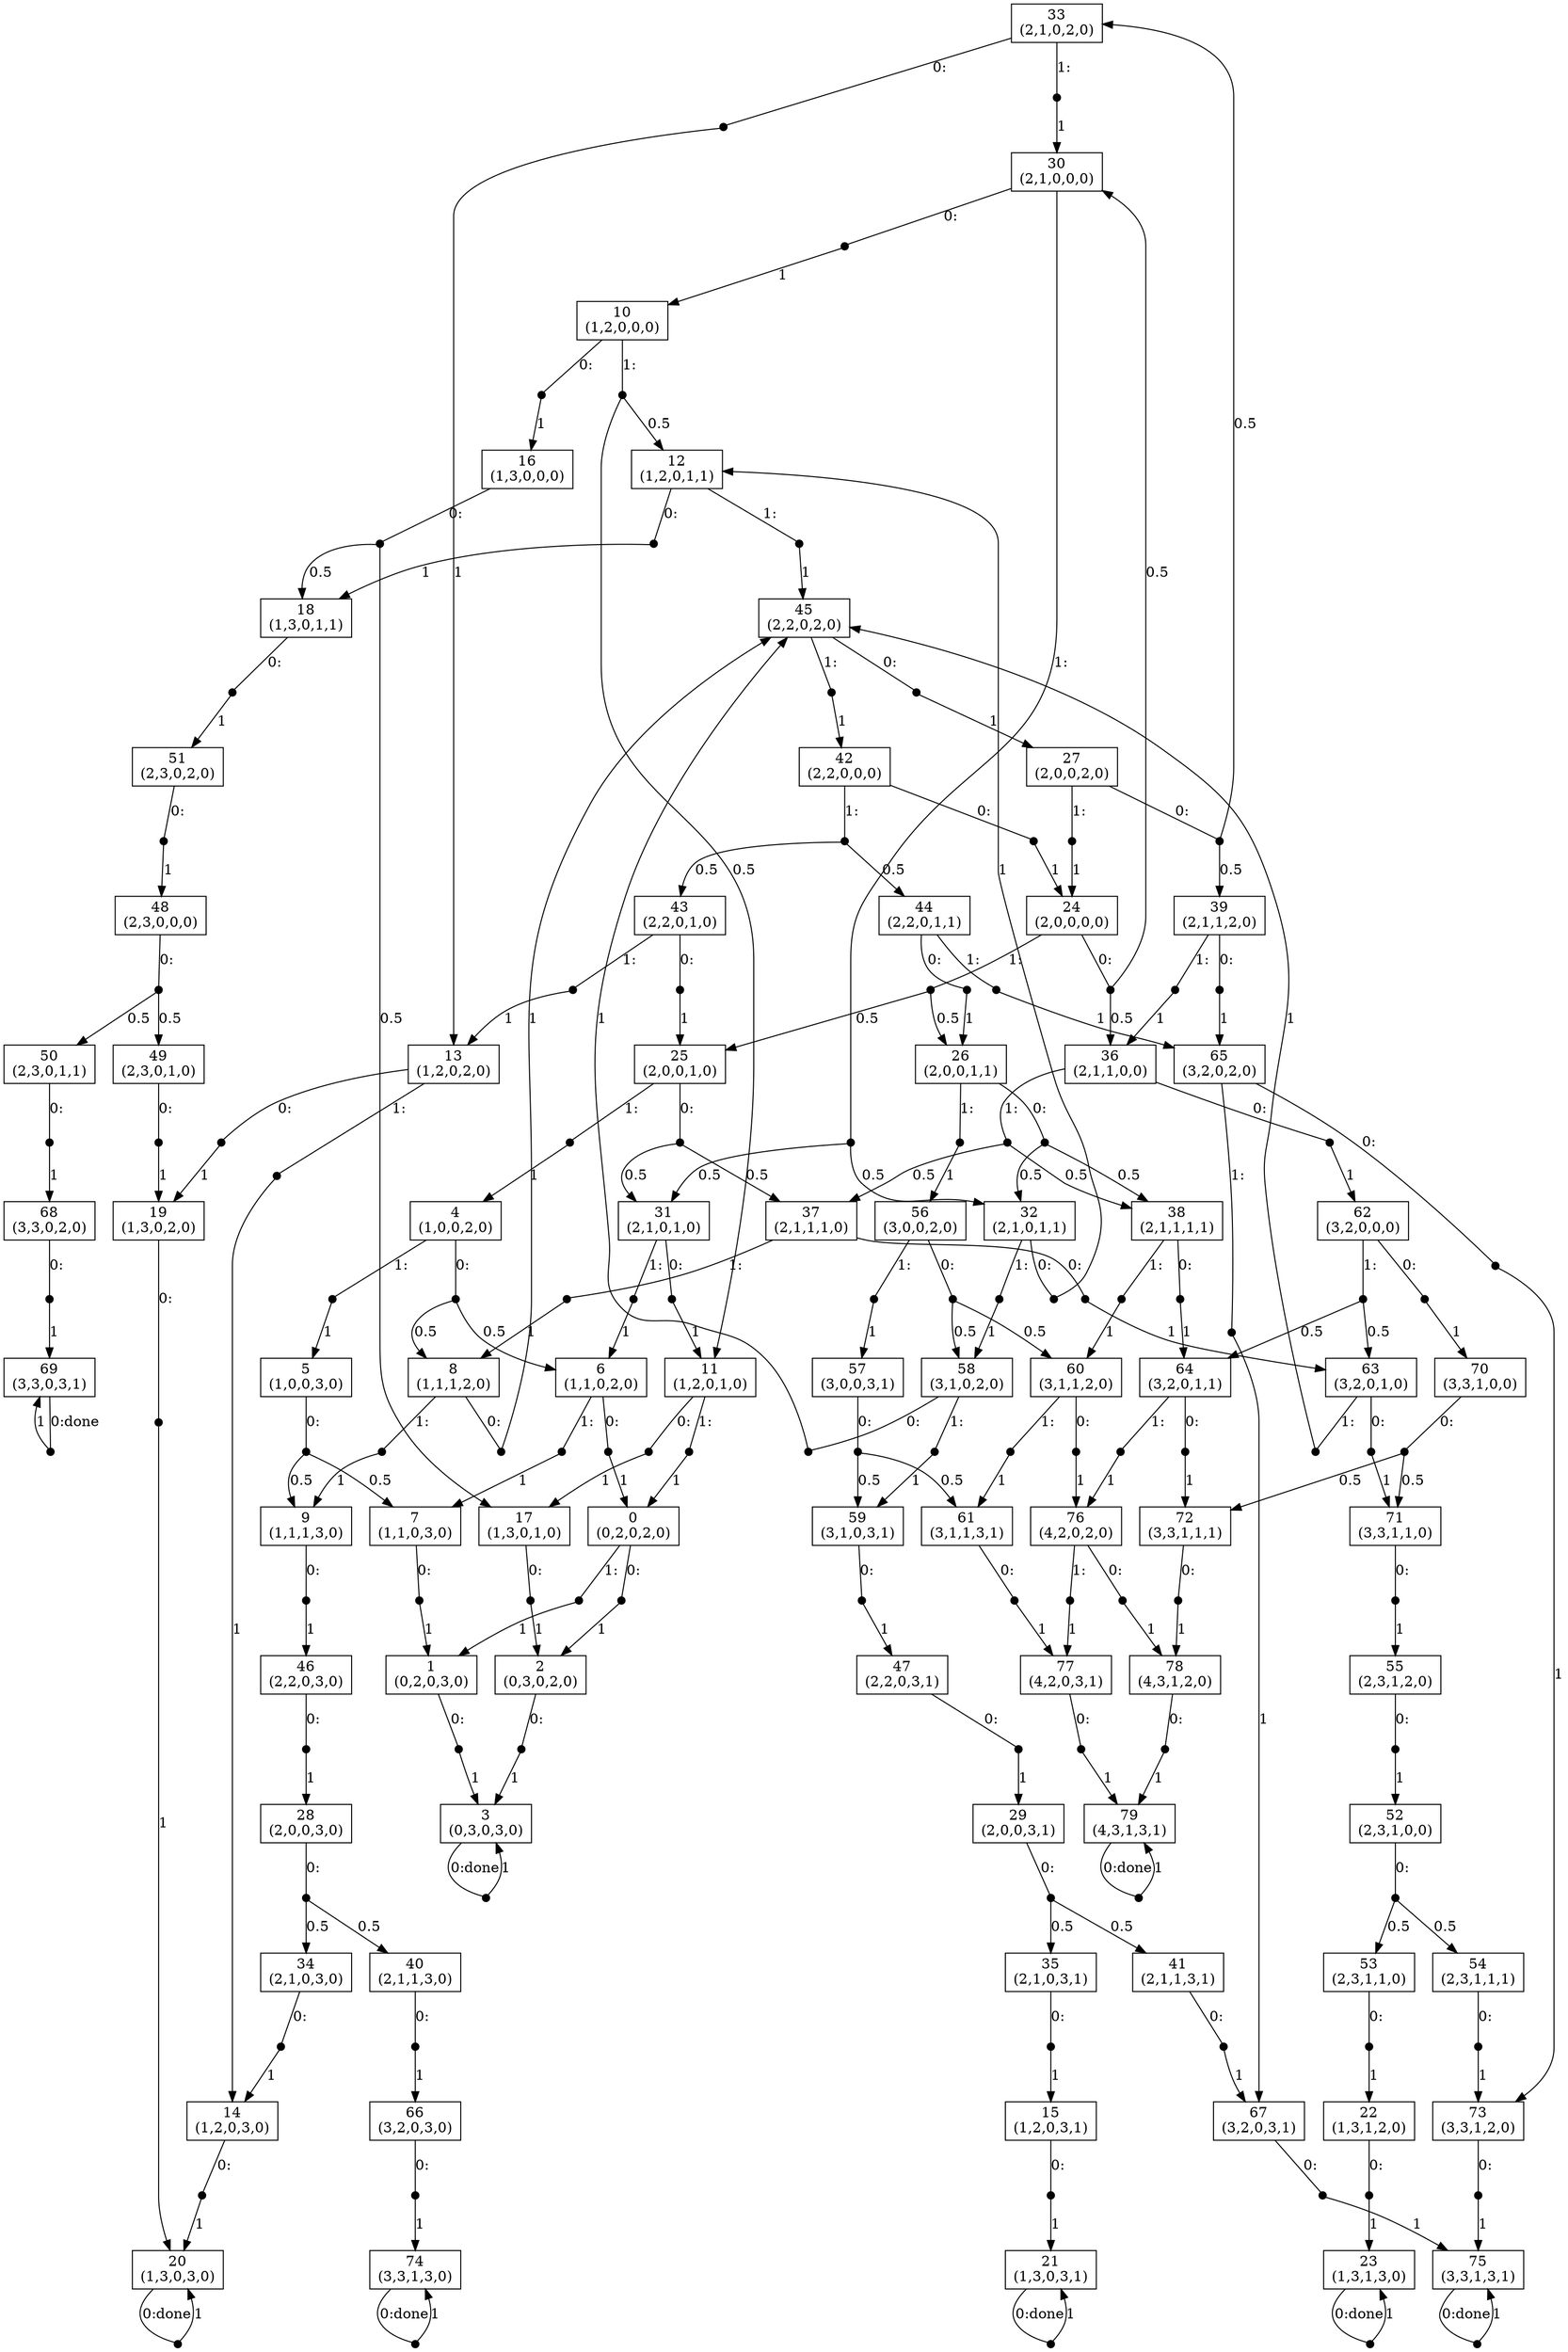digraph S {
node [shape=box];
0 -> n0_0 [ arrowhead=none,label="0:" ];
n0_0 [ shape=point,width=0.1,height=0.1,label="" ];
n0_0 -> 2 [ label="1" ];
0 -> n0_1 [ arrowhead=none,label="1:" ];
n0_1 [ shape=point,width=0.1,height=0.1,label="" ];
n0_1 -> 1 [ label="1" ];
1 -> n1_0 [ arrowhead=none,label="0:" ];
n1_0 [ shape=point,width=0.1,height=0.1,label="" ];
n1_0 -> 3 [ label="1" ];
2 -> n2_0 [ arrowhead=none,label="0:" ];
n2_0 [ shape=point,width=0.1,height=0.1,label="" ];
n2_0 -> 3 [ label="1" ];
3 -> n3_0 [ arrowhead=none,label="0:done" ];
n3_0 [ shape=point,width=0.1,height=0.1,label="" ];
n3_0 -> 3 [ label="1" ];
4 -> n4_0 [ arrowhead=none,label="0:" ];
n4_0 [ shape=point,width=0.1,height=0.1,label="" ];
n4_0 -> 6 [ label="0.5" ];
n4_0 -> 8 [ label="0.5" ];
4 -> n4_1 [ arrowhead=none,label="1:" ];
n4_1 [ shape=point,width=0.1,height=0.1,label="" ];
n4_1 -> 5 [ label="1" ];
5 -> n5_0 [ arrowhead=none,label="0:" ];
n5_0 [ shape=point,width=0.1,height=0.1,label="" ];
n5_0 -> 7 [ label="0.5" ];
n5_0 -> 9 [ label="0.5" ];
6 -> n6_0 [ arrowhead=none,label="0:" ];
n6_0 [ shape=point,width=0.1,height=0.1,label="" ];
n6_0 -> 0 [ label="1" ];
6 -> n6_1 [ arrowhead=none,label="1:" ];
n6_1 [ shape=point,width=0.1,height=0.1,label="" ];
n6_1 -> 7 [ label="1" ];
7 -> n7_0 [ arrowhead=none,label="0:" ];
n7_0 [ shape=point,width=0.1,height=0.1,label="" ];
n7_0 -> 1 [ label="1" ];
8 -> n8_0 [ arrowhead=none,label="0:" ];
n8_0 [ shape=point,width=0.1,height=0.1,label="" ];
n8_0 -> 45 [ label="1" ];
8 -> n8_1 [ arrowhead=none,label="1:" ];
n8_1 [ shape=point,width=0.1,height=0.1,label="" ];
n8_1 -> 9 [ label="1" ];
9 -> n9_0 [ arrowhead=none,label="0:" ];
n9_0 [ shape=point,width=0.1,height=0.1,label="" ];
n9_0 -> 46 [ label="1" ];
10 -> n10_0 [ arrowhead=none,label="0:" ];
n10_0 [ shape=point,width=0.1,height=0.1,label="" ];
n10_0 -> 16 [ label="1" ];
10 -> n10_1 [ arrowhead=none,label="1:" ];
n10_1 [ shape=point,width=0.1,height=0.1,label="" ];
n10_1 -> 11 [ label="0.5" ];
n10_1 -> 12 [ label="0.5" ];
11 -> n11_0 [ arrowhead=none,label="0:" ];
n11_0 [ shape=point,width=0.1,height=0.1,label="" ];
n11_0 -> 17 [ label="1" ];
11 -> n11_1 [ arrowhead=none,label="1:" ];
n11_1 [ shape=point,width=0.1,height=0.1,label="" ];
n11_1 -> 0 [ label="1" ];
12 -> n12_0 [ arrowhead=none,label="0:" ];
n12_0 [ shape=point,width=0.1,height=0.1,label="" ];
n12_0 -> 18 [ label="1" ];
12 -> n12_1 [ arrowhead=none,label="1:" ];
n12_1 [ shape=point,width=0.1,height=0.1,label="" ];
n12_1 -> 45 [ label="1" ];
13 -> n13_0 [ arrowhead=none,label="0:" ];
n13_0 [ shape=point,width=0.1,height=0.1,label="" ];
n13_0 -> 19 [ label="1" ];
13 -> n13_1 [ arrowhead=none,label="1:" ];
n13_1 [ shape=point,width=0.1,height=0.1,label="" ];
n13_1 -> 14 [ label="1" ];
14 -> n14_0 [ arrowhead=none,label="0:" ];
n14_0 [ shape=point,width=0.1,height=0.1,label="" ];
n14_0 -> 20 [ label="1" ];
15 -> n15_0 [ arrowhead=none,label="0:" ];
n15_0 [ shape=point,width=0.1,height=0.1,label="" ];
n15_0 -> 21 [ label="1" ];
16 -> n16_0 [ arrowhead=none,label="0:" ];
n16_0 [ shape=point,width=0.1,height=0.1,label="" ];
n16_0 -> 17 [ label="0.5" ];
n16_0 -> 18 [ label="0.5" ];
17 -> n17_0 [ arrowhead=none,label="0:" ];
n17_0 [ shape=point,width=0.1,height=0.1,label="" ];
n17_0 -> 2 [ label="1" ];
18 -> n18_0 [ arrowhead=none,label="0:" ];
n18_0 [ shape=point,width=0.1,height=0.1,label="" ];
n18_0 -> 51 [ label="1" ];
19 -> n19_0 [ arrowhead=none,label="0:" ];
n19_0 [ shape=point,width=0.1,height=0.1,label="" ];
n19_0 -> 20 [ label="1" ];
20 -> n20_0 [ arrowhead=none,label="0:done" ];
n20_0 [ shape=point,width=0.1,height=0.1,label="" ];
n20_0 -> 20 [ label="1" ];
21 -> n21_0 [ arrowhead=none,label="0:done" ];
n21_0 [ shape=point,width=0.1,height=0.1,label="" ];
n21_0 -> 21 [ label="1" ];
22 -> n22_0 [ arrowhead=none,label="0:" ];
n22_0 [ shape=point,width=0.1,height=0.1,label="" ];
n22_0 -> 23 [ label="1" ];
23 -> n23_0 [ arrowhead=none,label="0:done" ];
n23_0 [ shape=point,width=0.1,height=0.1,label="" ];
n23_0 -> 23 [ label="1" ];
24 -> n24_0 [ arrowhead=none,label="0:" ];
n24_0 [ shape=point,width=0.1,height=0.1,label="" ];
n24_0 -> 30 [ label="0.5" ];
n24_0 -> 36 [ label="0.5" ];
24 -> n24_1 [ arrowhead=none,label="1:" ];
n24_1 [ shape=point,width=0.1,height=0.1,label="" ];
n24_1 -> 25 [ label="0.5" ];
n24_1 -> 26 [ label="0.5" ];
25 -> n25_0 [ arrowhead=none,label="0:" ];
n25_0 [ shape=point,width=0.1,height=0.1,label="" ];
n25_0 -> 31 [ label="0.5" ];
n25_0 -> 37 [ label="0.5" ];
25 -> n25_1 [ arrowhead=none,label="1:" ];
n25_1 [ shape=point,width=0.1,height=0.1,label="" ];
n25_1 -> 4 [ label="1" ];
26 -> n26_0 [ arrowhead=none,label="0:" ];
n26_0 [ shape=point,width=0.1,height=0.1,label="" ];
n26_0 -> 32 [ label="0.5" ];
n26_0 -> 38 [ label="0.5" ];
26 -> n26_1 [ arrowhead=none,label="1:" ];
n26_1 [ shape=point,width=0.1,height=0.1,label="" ];
n26_1 -> 56 [ label="1" ];
27 -> n27_0 [ arrowhead=none,label="0:" ];
n27_0 [ shape=point,width=0.1,height=0.1,label="" ];
n27_0 -> 33 [ label="0.5" ];
n27_0 -> 39 [ label="0.5" ];
27 -> n27_1 [ arrowhead=none,label="1:" ];
n27_1 [ shape=point,width=0.1,height=0.1,label="" ];
n27_1 -> 24 [ label="1" ];
28 -> n28_0 [ arrowhead=none,label="0:" ];
n28_0 [ shape=point,width=0.1,height=0.1,label="" ];
n28_0 -> 34 [ label="0.5" ];
n28_0 -> 40 [ label="0.5" ];
29 -> n29_0 [ arrowhead=none,label="0:" ];
n29_0 [ shape=point,width=0.1,height=0.1,label="" ];
n29_0 -> 35 [ label="0.5" ];
n29_0 -> 41 [ label="0.5" ];
30 -> n30_0 [ arrowhead=none,label="0:" ];
n30_0 [ shape=point,width=0.1,height=0.1,label="" ];
n30_0 -> 10 [ label="1" ];
30 -> n30_1 [ arrowhead=none,label="1:" ];
n30_1 [ shape=point,width=0.1,height=0.1,label="" ];
n30_1 -> 31 [ label="0.5" ];
n30_1 -> 32 [ label="0.5" ];
31 -> n31_0 [ arrowhead=none,label="0:" ];
n31_0 [ shape=point,width=0.1,height=0.1,label="" ];
n31_0 -> 11 [ label="1" ];
31 -> n31_1 [ arrowhead=none,label="1:" ];
n31_1 [ shape=point,width=0.1,height=0.1,label="" ];
n31_1 -> 6 [ label="1" ];
32 -> n32_0 [ arrowhead=none,label="0:" ];
n32_0 [ shape=point,width=0.1,height=0.1,label="" ];
n32_0 -> 12 [ label="1" ];
32 -> n32_1 [ arrowhead=none,label="1:" ];
n32_1 [ shape=point,width=0.1,height=0.1,label="" ];
n32_1 -> 58 [ label="1" ];
33 -> n33_0 [ arrowhead=none,label="0:" ];
n33_0 [ shape=point,width=0.1,height=0.1,label="" ];
n33_0 -> 13 [ label="1" ];
33 -> n33_1 [ arrowhead=none,label="1:" ];
n33_1 [ shape=point,width=0.1,height=0.1,label="" ];
n33_1 -> 30 [ label="1" ];
34 -> n34_0 [ arrowhead=none,label="0:" ];
n34_0 [ shape=point,width=0.1,height=0.1,label="" ];
n34_0 -> 14 [ label="1" ];
35 -> n35_0 [ arrowhead=none,label="0:" ];
n35_0 [ shape=point,width=0.1,height=0.1,label="" ];
n35_0 -> 15 [ label="1" ];
36 -> n36_0 [ arrowhead=none,label="0:" ];
n36_0 [ shape=point,width=0.1,height=0.1,label="" ];
n36_0 -> 62 [ label="1" ];
36 -> n36_1 [ arrowhead=none,label="1:" ];
n36_1 [ shape=point,width=0.1,height=0.1,label="" ];
n36_1 -> 37 [ label="0.5" ];
n36_1 -> 38 [ label="0.5" ];
37 -> n37_0 [ arrowhead=none,label="0:" ];
n37_0 [ shape=point,width=0.1,height=0.1,label="" ];
n37_0 -> 63 [ label="1" ];
37 -> n37_1 [ arrowhead=none,label="1:" ];
n37_1 [ shape=point,width=0.1,height=0.1,label="" ];
n37_1 -> 8 [ label="1" ];
38 -> n38_0 [ arrowhead=none,label="0:" ];
n38_0 [ shape=point,width=0.1,height=0.1,label="" ];
n38_0 -> 64 [ label="1" ];
38 -> n38_1 [ arrowhead=none,label="1:" ];
n38_1 [ shape=point,width=0.1,height=0.1,label="" ];
n38_1 -> 60 [ label="1" ];
39 -> n39_0 [ arrowhead=none,label="0:" ];
n39_0 [ shape=point,width=0.1,height=0.1,label="" ];
n39_0 -> 65 [ label="1" ];
39 -> n39_1 [ arrowhead=none,label="1:" ];
n39_1 [ shape=point,width=0.1,height=0.1,label="" ];
n39_1 -> 36 [ label="1" ];
40 -> n40_0 [ arrowhead=none,label="0:" ];
n40_0 [ shape=point,width=0.1,height=0.1,label="" ];
n40_0 -> 66 [ label="1" ];
41 -> n41_0 [ arrowhead=none,label="0:" ];
n41_0 [ shape=point,width=0.1,height=0.1,label="" ];
n41_0 -> 67 [ label="1" ];
42 -> n42_0 [ arrowhead=none,label="0:" ];
n42_0 [ shape=point,width=0.1,height=0.1,label="" ];
n42_0 -> 24 [ label="1" ];
42 -> n42_1 [ arrowhead=none,label="1:" ];
n42_1 [ shape=point,width=0.1,height=0.1,label="" ];
n42_1 -> 43 [ label="0.5" ];
n42_1 -> 44 [ label="0.5" ];
43 -> n43_0 [ arrowhead=none,label="0:" ];
n43_0 [ shape=point,width=0.1,height=0.1,label="" ];
n43_0 -> 25 [ label="1" ];
43 -> n43_1 [ arrowhead=none,label="1:" ];
n43_1 [ shape=point,width=0.1,height=0.1,label="" ];
n43_1 -> 13 [ label="1" ];
44 -> n44_0 [ arrowhead=none,label="0:" ];
n44_0 [ shape=point,width=0.1,height=0.1,label="" ];
n44_0 -> 26 [ label="1" ];
44 -> n44_1 [ arrowhead=none,label="1:" ];
n44_1 [ shape=point,width=0.1,height=0.1,label="" ];
n44_1 -> 65 [ label="1" ];
45 -> n45_0 [ arrowhead=none,label="0:" ];
n45_0 [ shape=point,width=0.1,height=0.1,label="" ];
n45_0 -> 27 [ label="1" ];
45 -> n45_1 [ arrowhead=none,label="1:" ];
n45_1 [ shape=point,width=0.1,height=0.1,label="" ];
n45_1 -> 42 [ label="1" ];
46 -> n46_0 [ arrowhead=none,label="0:" ];
n46_0 [ shape=point,width=0.1,height=0.1,label="" ];
n46_0 -> 28 [ label="1" ];
47 -> n47_0 [ arrowhead=none,label="0:" ];
n47_0 [ shape=point,width=0.1,height=0.1,label="" ];
n47_0 -> 29 [ label="1" ];
48 -> n48_0 [ arrowhead=none,label="0:" ];
n48_0 [ shape=point,width=0.1,height=0.1,label="" ];
n48_0 -> 49 [ label="0.5" ];
n48_0 -> 50 [ label="0.5" ];
49 -> n49_0 [ arrowhead=none,label="0:" ];
n49_0 [ shape=point,width=0.1,height=0.1,label="" ];
n49_0 -> 19 [ label="1" ];
50 -> n50_0 [ arrowhead=none,label="0:" ];
n50_0 [ shape=point,width=0.1,height=0.1,label="" ];
n50_0 -> 68 [ label="1" ];
51 -> n51_0 [ arrowhead=none,label="0:" ];
n51_0 [ shape=point,width=0.1,height=0.1,label="" ];
n51_0 -> 48 [ label="1" ];
52 -> n52_0 [ arrowhead=none,label="0:" ];
n52_0 [ shape=point,width=0.1,height=0.1,label="" ];
n52_0 -> 53 [ label="0.5" ];
n52_0 -> 54 [ label="0.5" ];
53 -> n53_0 [ arrowhead=none,label="0:" ];
n53_0 [ shape=point,width=0.1,height=0.1,label="" ];
n53_0 -> 22 [ label="1" ];
54 -> n54_0 [ arrowhead=none,label="0:" ];
n54_0 [ shape=point,width=0.1,height=0.1,label="" ];
n54_0 -> 73 [ label="1" ];
55 -> n55_0 [ arrowhead=none,label="0:" ];
n55_0 [ shape=point,width=0.1,height=0.1,label="" ];
n55_0 -> 52 [ label="1" ];
56 -> n56_0 [ arrowhead=none,label="0:" ];
n56_0 [ shape=point,width=0.1,height=0.1,label="" ];
n56_0 -> 58 [ label="0.5" ];
n56_0 -> 60 [ label="0.5" ];
56 -> n56_1 [ arrowhead=none,label="1:" ];
n56_1 [ shape=point,width=0.1,height=0.1,label="" ];
n56_1 -> 57 [ label="1" ];
57 -> n57_0 [ arrowhead=none,label="0:" ];
n57_0 [ shape=point,width=0.1,height=0.1,label="" ];
n57_0 -> 59 [ label="0.5" ];
n57_0 -> 61 [ label="0.5" ];
58 -> n58_0 [ arrowhead=none,label="0:" ];
n58_0 [ shape=point,width=0.1,height=0.1,label="" ];
n58_0 -> 45 [ label="1" ];
58 -> n58_1 [ arrowhead=none,label="1:" ];
n58_1 [ shape=point,width=0.1,height=0.1,label="" ];
n58_1 -> 59 [ label="1" ];
59 -> n59_0 [ arrowhead=none,label="0:" ];
n59_0 [ shape=point,width=0.1,height=0.1,label="" ];
n59_0 -> 47 [ label="1" ];
60 -> n60_0 [ arrowhead=none,label="0:" ];
n60_0 [ shape=point,width=0.1,height=0.1,label="" ];
n60_0 -> 76 [ label="1" ];
60 -> n60_1 [ arrowhead=none,label="1:" ];
n60_1 [ shape=point,width=0.1,height=0.1,label="" ];
n60_1 -> 61 [ label="1" ];
61 -> n61_0 [ arrowhead=none,label="0:" ];
n61_0 [ shape=point,width=0.1,height=0.1,label="" ];
n61_0 -> 77 [ label="1" ];
62 -> n62_0 [ arrowhead=none,label="0:" ];
n62_0 [ shape=point,width=0.1,height=0.1,label="" ];
n62_0 -> 70 [ label="1" ];
62 -> n62_1 [ arrowhead=none,label="1:" ];
n62_1 [ shape=point,width=0.1,height=0.1,label="" ];
n62_1 -> 63 [ label="0.5" ];
n62_1 -> 64 [ label="0.5" ];
63 -> n63_0 [ arrowhead=none,label="0:" ];
n63_0 [ shape=point,width=0.1,height=0.1,label="" ];
n63_0 -> 71 [ label="1" ];
63 -> n63_1 [ arrowhead=none,label="1:" ];
n63_1 [ shape=point,width=0.1,height=0.1,label="" ];
n63_1 -> 45 [ label="1" ];
64 -> n64_0 [ arrowhead=none,label="0:" ];
n64_0 [ shape=point,width=0.1,height=0.1,label="" ];
n64_0 -> 72 [ label="1" ];
64 -> n64_1 [ arrowhead=none,label="1:" ];
n64_1 [ shape=point,width=0.1,height=0.1,label="" ];
n64_1 -> 76 [ label="1" ];
65 -> n65_0 [ arrowhead=none,label="0:" ];
n65_0 [ shape=point,width=0.1,height=0.1,label="" ];
n65_0 -> 73 [ label="1" ];
65 -> n65_1 [ arrowhead=none,label="1:" ];
n65_1 [ shape=point,width=0.1,height=0.1,label="" ];
n65_1 -> 67 [ label="1" ];
66 -> n66_0 [ arrowhead=none,label="0:" ];
n66_0 [ shape=point,width=0.1,height=0.1,label="" ];
n66_0 -> 74 [ label="1" ];
67 -> n67_0 [ arrowhead=none,label="0:" ];
n67_0 [ shape=point,width=0.1,height=0.1,label="" ];
n67_0 -> 75 [ label="1" ];
68 -> n68_0 [ arrowhead=none,label="0:" ];
n68_0 [ shape=point,width=0.1,height=0.1,label="" ];
n68_0 -> 69 [ label="1" ];
69 -> n69_0 [ arrowhead=none,label="0:done" ];
n69_0 [ shape=point,width=0.1,height=0.1,label="" ];
n69_0 -> 69 [ label="1" ];
70 -> n70_0 [ arrowhead=none,label="0:" ];
n70_0 [ shape=point,width=0.1,height=0.1,label="" ];
n70_0 -> 71 [ label="0.5" ];
n70_0 -> 72 [ label="0.5" ];
71 -> n71_0 [ arrowhead=none,label="0:" ];
n71_0 [ shape=point,width=0.1,height=0.1,label="" ];
n71_0 -> 55 [ label="1" ];
72 -> n72_0 [ arrowhead=none,label="0:" ];
n72_0 [ shape=point,width=0.1,height=0.1,label="" ];
n72_0 -> 78 [ label="1" ];
73 -> n73_0 [ arrowhead=none,label="0:" ];
n73_0 [ shape=point,width=0.1,height=0.1,label="" ];
n73_0 -> 75 [ label="1" ];
74 -> n74_0 [ arrowhead=none,label="0:done" ];
n74_0 [ shape=point,width=0.1,height=0.1,label="" ];
n74_0 -> 74 [ label="1" ];
75 -> n75_0 [ arrowhead=none,label="0:done" ];
n75_0 [ shape=point,width=0.1,height=0.1,label="" ];
n75_0 -> 75 [ label="1" ];
76 -> n76_0 [ arrowhead=none,label="0:" ];
n76_0 [ shape=point,width=0.1,height=0.1,label="" ];
n76_0 -> 78 [ label="1" ];
76 -> n76_1 [ arrowhead=none,label="1:" ];
n76_1 [ shape=point,width=0.1,height=0.1,label="" ];
n76_1 -> 77 [ label="1" ];
77 -> n77_0 [ arrowhead=none,label="0:" ];
n77_0 [ shape=point,width=0.1,height=0.1,label="" ];
n77_0 -> 79 [ label="1" ];
78 -> n78_0 [ arrowhead=none,label="0:" ];
n78_0 [ shape=point,width=0.1,height=0.1,label="" ];
n78_0 -> 79 [ label="1" ];
79 -> n79_0 [ arrowhead=none,label="0:done" ];
n79_0 [ shape=point,width=0.1,height=0.1,label="" ];
n79_0 -> 79 [ label="1" ];
0 [label="0\n(0,2,0,2,0)"];
1 [label="1\n(0,2,0,3,0)"];
2 [label="2\n(0,3,0,2,0)"];
3 [label="3\n(0,3,0,3,0)"];
4 [label="4\n(1,0,0,2,0)"];
5 [label="5\n(1,0,0,3,0)"];
6 [label="6\n(1,1,0,2,0)"];
7 [label="7\n(1,1,0,3,0)"];
8 [label="8\n(1,1,1,2,0)"];
9 [label="9\n(1,1,1,3,0)"];
10 [label="10\n(1,2,0,0,0)"];
11 [label="11\n(1,2,0,1,0)"];
12 [label="12\n(1,2,0,1,1)"];
13 [label="13\n(1,2,0,2,0)"];
14 [label="14\n(1,2,0,3,0)"];
15 [label="15\n(1,2,0,3,1)"];
16 [label="16\n(1,3,0,0,0)"];
17 [label="17\n(1,3,0,1,0)"];
18 [label="18\n(1,3,0,1,1)"];
19 [label="19\n(1,3,0,2,0)"];
20 [label="20\n(1,3,0,3,0)"];
21 [label="21\n(1,3,0,3,1)"];
22 [label="22\n(1,3,1,2,0)"];
23 [label="23\n(1,3,1,3,0)"];
24 [label="24\n(2,0,0,0,0)"];
25 [label="25\n(2,0,0,1,0)"];
26 [label="26\n(2,0,0,1,1)"];
27 [label="27\n(2,0,0,2,0)"];
28 [label="28\n(2,0,0,3,0)"];
29 [label="29\n(2,0,0,3,1)"];
30 [label="30\n(2,1,0,0,0)"];
31 [label="31\n(2,1,0,1,0)"];
32 [label="32\n(2,1,0,1,1)"];
33 [label="33\n(2,1,0,2,0)"];
34 [label="34\n(2,1,0,3,0)"];
35 [label="35\n(2,1,0,3,1)"];
36 [label="36\n(2,1,1,0,0)"];
37 [label="37\n(2,1,1,1,0)"];
38 [label="38\n(2,1,1,1,1)"];
39 [label="39\n(2,1,1,2,0)"];
40 [label="40\n(2,1,1,3,0)"];
41 [label="41\n(2,1,1,3,1)"];
42 [label="42\n(2,2,0,0,0)"];
43 [label="43\n(2,2,0,1,0)"];
44 [label="44\n(2,2,0,1,1)"];
45 [label="45\n(2,2,0,2,0)"];
46 [label="46\n(2,2,0,3,0)"];
47 [label="47\n(2,2,0,3,1)"];
48 [label="48\n(2,3,0,0,0)"];
49 [label="49\n(2,3,0,1,0)"];
50 [label="50\n(2,3,0,1,1)"];
51 [label="51\n(2,3,0,2,0)"];
52 [label="52\n(2,3,1,0,0)"];
53 [label="53\n(2,3,1,1,0)"];
54 [label="54\n(2,3,1,1,1)"];
55 [label="55\n(2,3,1,2,0)"];
56 [label="56\n(3,0,0,2,0)"];
57 [label="57\n(3,0,0,3,1)"];
58 [label="58\n(3,1,0,2,0)"];
59 [label="59\n(3,1,0,3,1)"];
60 [label="60\n(3,1,1,2,0)"];
61 [label="61\n(3,1,1,3,1)"];
62 [label="62\n(3,2,0,0,0)"];
63 [label="63\n(3,2,0,1,0)"];
64 [label="64\n(3,2,0,1,1)"];
65 [label="65\n(3,2,0,2,0)"];
66 [label="66\n(3,2,0,3,0)"];
67 [label="67\n(3,2,0,3,1)"];
68 [label="68\n(3,3,0,2,0)"];
69 [label="69\n(3,3,0,3,1)"];
70 [label="70\n(3,3,1,0,0)"];
71 [label="71\n(3,3,1,1,0)"];
72 [label="72\n(3,3,1,1,1)"];
73 [label="73\n(3,3,1,2,0)"];
74 [label="74\n(3,3,1,3,0)"];
75 [label="75\n(3,3,1,3,1)"];
76 [label="76\n(4,2,0,2,0)"];
77 [label="77\n(4,2,0,3,1)"];
78 [label="78\n(4,3,1,2,0)"];
79 [label="79\n(4,3,1,3,1)"];
}

